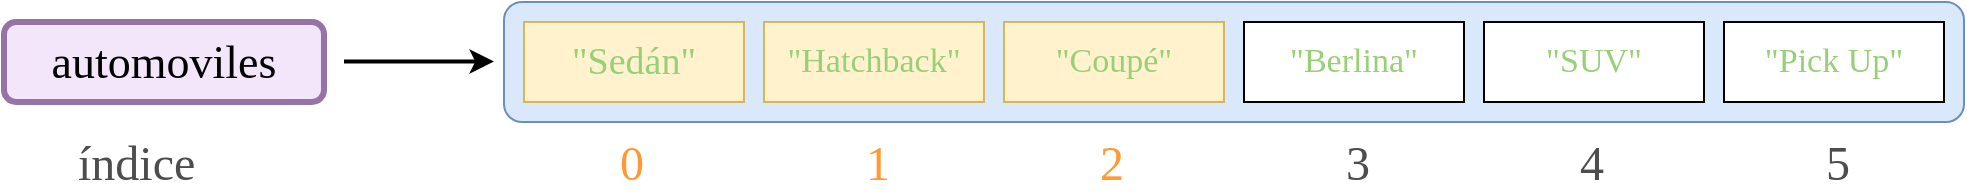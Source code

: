 <mxfile version="14.9.6" type="device"><diagram id="CZdY7CtGrKhzmkFzMvzD" name="Page-1"><mxGraphModel dx="1364" dy="816" grid="1" gridSize="10" guides="1" tooltips="1" connect="1" arrows="1" fold="1" page="1" pageScale="1" pageWidth="850" pageHeight="1100" math="0" shadow="0"><root><mxCell id="0"/><mxCell id="1" parent="0"/><mxCell id="p55Xno2IRqwy21-OCikJ-1" value="" style="rounded=1;whiteSpace=wrap;html=1;fillColor=#dae8fc;strokeColor=#6c8ebf;" vertex="1" parent="1"><mxGeometry x="310" y="250" width="730" height="60" as="geometry"/></mxCell><mxCell id="bCf09pyPZErFV4oS7SNd-6" style="edgeStyle=orthogonalEdgeStyle;rounded=0;orthogonalLoop=1;jettySize=auto;html=1;strokeWidth=2;" parent="1" edge="1"><mxGeometry relative="1" as="geometry"><mxPoint x="305" y="279.76" as="targetPoint"/><mxPoint x="230" y="279.76" as="sourcePoint"/></mxGeometry></mxCell><mxCell id="bCf09pyPZErFV4oS7SNd-7" value="&lt;span style=&quot;font-size: 23px&quot;&gt;automoviles&lt;/span&gt;" style="rounded=1;whiteSpace=wrap;html=1;fontFamily=Cascadia Code;fontSource=https%3A%2F%2Ffonts.googleapis.com%2Fcss%3Ffamily%3DCascadia%2BCode;strokeColor=#9673a6;strokeWidth=3;fillColor=#F3E6FA;" parent="1" vertex="1"><mxGeometry x="60" y="260" width="160" height="40" as="geometry"/></mxCell><mxCell id="RLmSoWUlbvDOE9QrlRxC-2" value="&lt;span style=&quot;color: rgb(151 , 208 , 119) ; font-family: &amp;#34;cascadia code&amp;#34;&quot;&gt;&lt;font style=&quot;font-size: 19px&quot;&gt;&quot;Sedán&quot;&lt;/font&gt;&lt;/span&gt;" style="rounded=0;whiteSpace=wrap;html=1;fillColor=#fff2cc;strokeColor=#d6b656;" parent="1" vertex="1"><mxGeometry x="320" y="260" width="110" height="40" as="geometry"/></mxCell><mxCell id="RLmSoWUlbvDOE9QrlRxC-3" value="&lt;span style=&quot;color: rgb(151 , 208 , 119) ; font-family: &amp;#34;cascadia code&amp;#34;&quot;&gt;&lt;font style=&quot;font-size: 17px&quot;&gt;&quot;Hatchback&quot;&lt;/font&gt;&lt;/span&gt;" style="rounded=0;whiteSpace=wrap;html=1;fillColor=#fff2cc;strokeColor=#d6b656;" parent="1" vertex="1"><mxGeometry x="440" y="260" width="110" height="40" as="geometry"/></mxCell><mxCell id="RLmSoWUlbvDOE9QrlRxC-4" value="&lt;span style=&quot;color: rgb(151 , 208 , 119) ; font-family: &amp;#34;cascadia code&amp;#34;&quot;&gt;&lt;font style=&quot;font-size: 17px&quot;&gt;&quot;Coupé&quot;&lt;/font&gt;&lt;/span&gt;" style="rounded=0;whiteSpace=wrap;html=1;fillColor=#fff2cc;strokeColor=#d6b656;" parent="1" vertex="1"><mxGeometry x="560" y="260" width="110" height="40" as="geometry"/></mxCell><mxCell id="RLmSoWUlbvDOE9QrlRxC-5" value="&lt;span style=&quot;color: rgb(151 , 208 , 119) ; font-family: &amp;#34;cascadia code&amp;#34;&quot;&gt;&lt;font style=&quot;font-size: 17px&quot;&gt;&quot;Berlina&quot;&lt;/font&gt;&lt;/span&gt;" style="rounded=0;whiteSpace=wrap;html=1;" parent="1" vertex="1"><mxGeometry x="680" y="260" width="110" height="40" as="geometry"/></mxCell><mxCell id="RLmSoWUlbvDOE9QrlRxC-6" value="&lt;span style=&quot;color: rgb(151 , 208 , 119) ; font-family: &amp;#34;cascadia code&amp;#34;&quot;&gt;&lt;font style=&quot;font-size: 17px&quot;&gt;&quot;SUV&quot;&lt;/font&gt;&lt;/span&gt;" style="rounded=0;whiteSpace=wrap;html=1;" parent="1" vertex="1"><mxGeometry x="800" y="260" width="110" height="40" as="geometry"/></mxCell><mxCell id="RLmSoWUlbvDOE9QrlRxC-7" value="&lt;span style=&quot;color: rgb(151 , 208 , 119) ; font-family: &amp;#34;cascadia code&amp;#34;&quot;&gt;&lt;font style=&quot;font-size: 17px&quot;&gt;&quot;Pick Up&quot;&lt;/font&gt;&lt;/span&gt;" style="rounded=0;whiteSpace=wrap;html=1;" parent="1" vertex="1"><mxGeometry x="920" y="260" width="110" height="40" as="geometry"/></mxCell><mxCell id="RLmSoWUlbvDOE9QrlRxC-9" value="&lt;div style=&quot;text-align: center&quot;&gt;&lt;font face=&quot;cascadia code&quot; style=&quot;font-size: 24px&quot; color=&quot;#ff9933&quot;&gt;0&lt;/font&gt;&lt;/div&gt;" style="text;whiteSpace=wrap;html=1;" parent="1" vertex="1"><mxGeometry x="366.25" y="310" width="15" height="30" as="geometry"/></mxCell><mxCell id="RLmSoWUlbvDOE9QrlRxC-11" value="&lt;div style=&quot;text-align: center&quot;&gt;&lt;font face=&quot;cascadia code&quot; style=&quot;font-size: 24px&quot; color=&quot;#ff9933&quot;&gt;1&lt;/font&gt;&lt;/div&gt;" style="text;whiteSpace=wrap;html=1;" parent="1" vertex="1"><mxGeometry x="488.75" y="310" width="15" height="30" as="geometry"/></mxCell><mxCell id="RLmSoWUlbvDOE9QrlRxC-12" value="&lt;div style=&quot;text-align: center&quot;&gt;&lt;font face=&quot;cascadia code&quot; color=&quot;#ff9933&quot;&gt;&lt;span style=&quot;font-size: 24px&quot;&gt;2&lt;/span&gt;&lt;/font&gt;&lt;/div&gt;" style="text;whiteSpace=wrap;html=1;" parent="1" vertex="1"><mxGeometry x="606.25" y="310" width="15" height="30" as="geometry"/></mxCell><mxCell id="RLmSoWUlbvDOE9QrlRxC-13" value="&lt;div style=&quot;text-align: center&quot;&gt;&lt;font color=&quot;#4d4d4d&quot; face=&quot;cascadia code&quot; style=&quot;font-size: 24px&quot;&gt;3&lt;/font&gt;&lt;/div&gt;" style="text;whiteSpace=wrap;html=1;" parent="1" vertex="1"><mxGeometry x="728.75" y="310" width="15" height="30" as="geometry"/></mxCell><mxCell id="RLmSoWUlbvDOE9QrlRxC-14" value="&lt;div style=&quot;text-align: center&quot;&gt;&lt;font color=&quot;#4d4d4d&quot; face=&quot;cascadia code&quot;&gt;&lt;span style=&quot;font-size: 24px&quot;&gt;4&lt;/span&gt;&lt;/font&gt;&lt;/div&gt;" style="text;whiteSpace=wrap;html=1;" parent="1" vertex="1"><mxGeometry x="846.25" y="310" width="15" height="30" as="geometry"/></mxCell><mxCell id="RLmSoWUlbvDOE9QrlRxC-15" value="&lt;div style=&quot;text-align: center&quot;&gt;&lt;font color=&quot;#4d4d4d&quot; face=&quot;cascadia code&quot;&gt;&lt;span style=&quot;font-size: 24px&quot;&gt;5&lt;/span&gt;&lt;/font&gt;&lt;/div&gt;" style="text;whiteSpace=wrap;html=1;" parent="1" vertex="1"><mxGeometry x="968.75" y="310" width="15" height="30" as="geometry"/></mxCell><mxCell id="RLmSoWUlbvDOE9QrlRxC-16" value="&lt;div style=&quot;text-align: center&quot;&gt;&lt;font color=&quot;#4d4d4d&quot; face=&quot;cascadia code&quot; style=&quot;font-size: 24px&quot;&gt;índice&lt;/font&gt;&lt;/div&gt;" style="text;whiteSpace=wrap;html=1;" parent="1" vertex="1"><mxGeometry x="95" y="310" width="90" height="30" as="geometry"/></mxCell></root></mxGraphModel></diagram></mxfile>